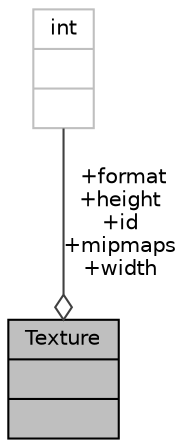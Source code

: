 digraph "Texture"
{
 // LATEX_PDF_SIZE
  edge [fontname="Helvetica",fontsize="10",labelfontname="Helvetica",labelfontsize="10"];
  node [fontname="Helvetica",fontsize="10",shape=record];
  Node1 [label="{Texture\n||}",height=0.2,width=0.4,color="black", fillcolor="grey75", style="filled", fontcolor="black",tooltip=" "];
  Node2 -> Node1 [color="grey25",fontsize="10",style="solid",label=" +format\n+height\n+id\n+mipmaps\n+width" ,arrowhead="odiamond",fontname="Helvetica"];
  Node2 [label="{int\n||}",height=0.2,width=0.4,color="grey75", fillcolor="white", style="filled",tooltip=" "];
}
